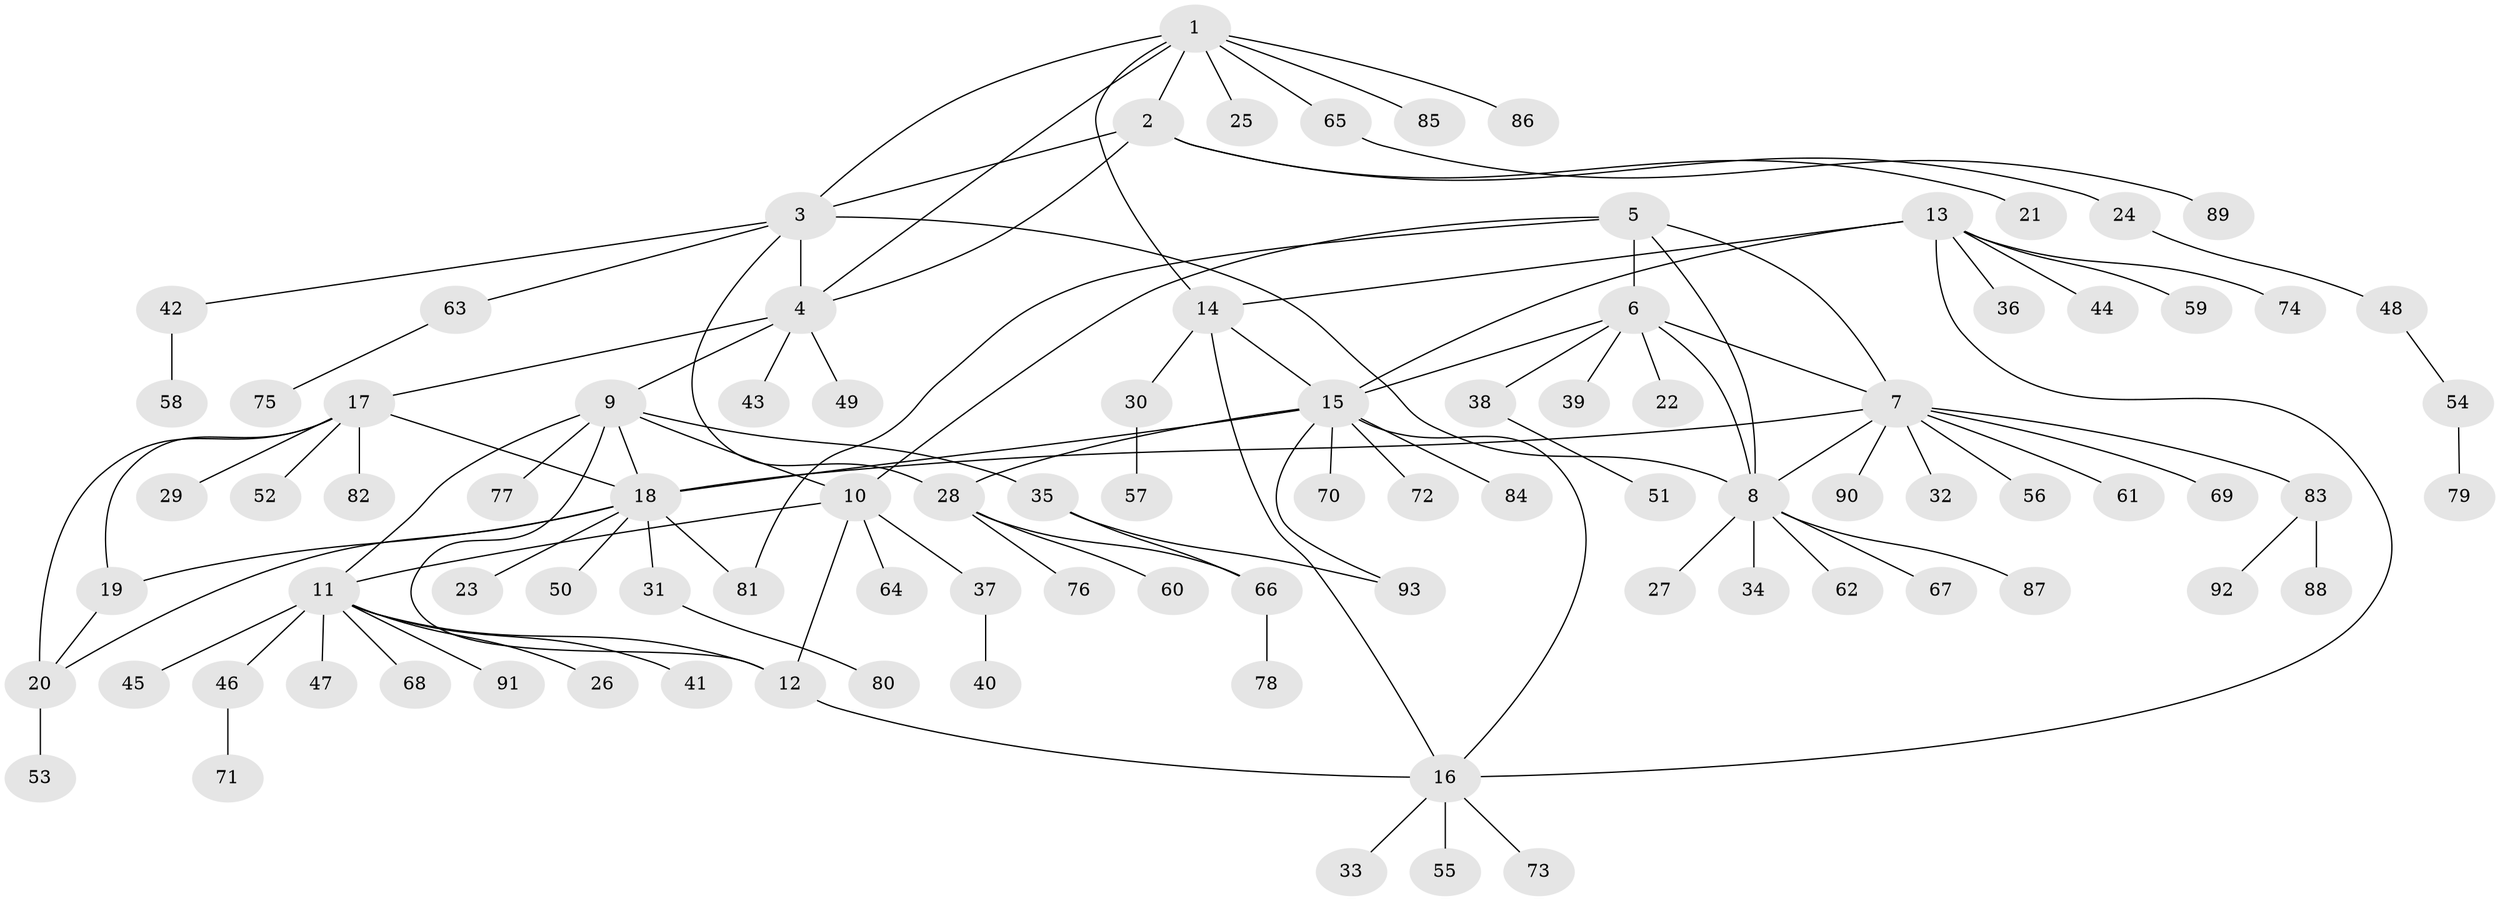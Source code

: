 // coarse degree distribution, {7: 0.0425531914893617, 4: 0.10638297872340426, 5: 0.1276595744680851, 6: 0.0425531914893617, 9: 0.0425531914893617, 3: 0.0851063829787234, 8: 0.02127659574468085, 2: 0.06382978723404255, 1: 0.46808510638297873}
// Generated by graph-tools (version 1.1) at 2025/52/03/04/25 22:52:18]
// undirected, 93 vertices, 117 edges
graph export_dot {
  node [color=gray90,style=filled];
  1;
  2;
  3;
  4;
  5;
  6;
  7;
  8;
  9;
  10;
  11;
  12;
  13;
  14;
  15;
  16;
  17;
  18;
  19;
  20;
  21;
  22;
  23;
  24;
  25;
  26;
  27;
  28;
  29;
  30;
  31;
  32;
  33;
  34;
  35;
  36;
  37;
  38;
  39;
  40;
  41;
  42;
  43;
  44;
  45;
  46;
  47;
  48;
  49;
  50;
  51;
  52;
  53;
  54;
  55;
  56;
  57;
  58;
  59;
  60;
  61;
  62;
  63;
  64;
  65;
  66;
  67;
  68;
  69;
  70;
  71;
  72;
  73;
  74;
  75;
  76;
  77;
  78;
  79;
  80;
  81;
  82;
  83;
  84;
  85;
  86;
  87;
  88;
  89;
  90;
  91;
  92;
  93;
  1 -- 2;
  1 -- 3;
  1 -- 4;
  1 -- 14;
  1 -- 25;
  1 -- 65;
  1 -- 85;
  1 -- 86;
  2 -- 3;
  2 -- 4;
  2 -- 21;
  2 -- 24;
  3 -- 4;
  3 -- 8;
  3 -- 28;
  3 -- 42;
  3 -- 63;
  4 -- 9;
  4 -- 17;
  4 -- 43;
  4 -- 49;
  5 -- 6;
  5 -- 7;
  5 -- 8;
  5 -- 10;
  5 -- 81;
  6 -- 7;
  6 -- 8;
  6 -- 15;
  6 -- 22;
  6 -- 38;
  6 -- 39;
  7 -- 8;
  7 -- 18;
  7 -- 32;
  7 -- 56;
  7 -- 61;
  7 -- 69;
  7 -- 83;
  7 -- 90;
  8 -- 27;
  8 -- 34;
  8 -- 62;
  8 -- 67;
  8 -- 87;
  9 -- 10;
  9 -- 11;
  9 -- 12;
  9 -- 18;
  9 -- 35;
  9 -- 77;
  10 -- 11;
  10 -- 12;
  10 -- 37;
  10 -- 64;
  11 -- 12;
  11 -- 26;
  11 -- 41;
  11 -- 45;
  11 -- 46;
  11 -- 47;
  11 -- 68;
  11 -- 91;
  12 -- 16;
  13 -- 14;
  13 -- 15;
  13 -- 16;
  13 -- 36;
  13 -- 44;
  13 -- 59;
  13 -- 74;
  14 -- 15;
  14 -- 16;
  14 -- 30;
  15 -- 16;
  15 -- 18;
  15 -- 28;
  15 -- 70;
  15 -- 72;
  15 -- 84;
  15 -- 93;
  16 -- 33;
  16 -- 55;
  16 -- 73;
  17 -- 18;
  17 -- 19;
  17 -- 20;
  17 -- 29;
  17 -- 52;
  17 -- 82;
  18 -- 19;
  18 -- 20;
  18 -- 23;
  18 -- 31;
  18 -- 50;
  18 -- 81;
  19 -- 20;
  20 -- 53;
  24 -- 48;
  28 -- 60;
  28 -- 66;
  28 -- 76;
  30 -- 57;
  31 -- 80;
  35 -- 66;
  35 -- 93;
  37 -- 40;
  38 -- 51;
  42 -- 58;
  46 -- 71;
  48 -- 54;
  54 -- 79;
  63 -- 75;
  65 -- 89;
  66 -- 78;
  83 -- 88;
  83 -- 92;
}
